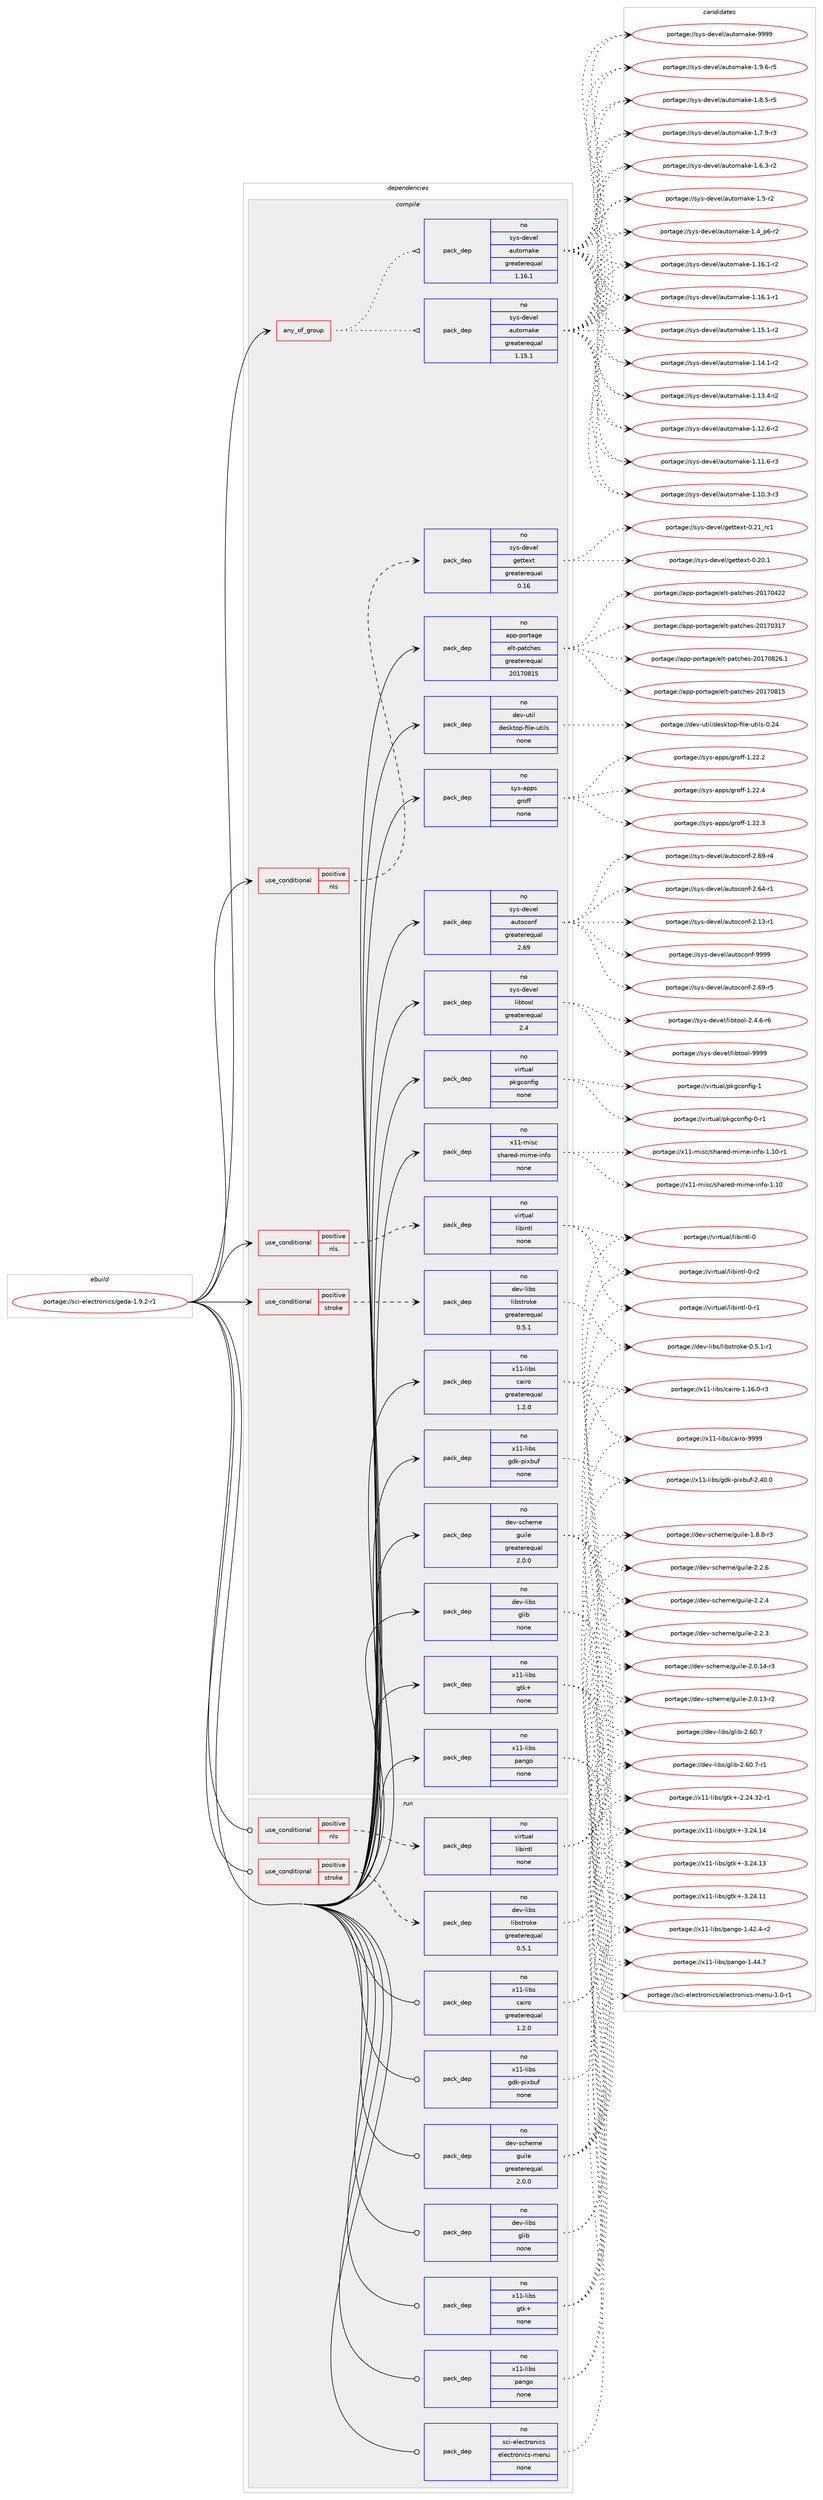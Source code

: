 digraph prolog {

# *************
# Graph options
# *************

newrank=true;
concentrate=true;
compound=true;
graph [rankdir=LR,fontname=Helvetica,fontsize=10,ranksep=1.5];#, ranksep=2.5, nodesep=0.2];
edge  [arrowhead=vee];
node  [fontname=Helvetica,fontsize=10];

# **********
# The ebuild
# **********

subgraph cluster_leftcol {
color=gray;
rank=same;
label=<<i>ebuild</i>>;
id [label="portage://sci-electronics/geda-1.9.2-r1", color=red, width=4, href="../sci-electronics/geda-1.9.2-r1.svg"];
}

# ****************
# The dependencies
# ****************

subgraph cluster_midcol {
color=gray;
label=<<i>dependencies</i>>;
subgraph cluster_compile {
fillcolor="#eeeeee";
style=filled;
label=<<i>compile</i>>;
subgraph any1527 {
dependency94971 [label=<<TABLE BORDER="0" CELLBORDER="1" CELLSPACING="0" CELLPADDING="4"><TR><TD CELLPADDING="10">any_of_group</TD></TR></TABLE>>, shape=none, color=red];subgraph pack74067 {
dependency94972 [label=<<TABLE BORDER="0" CELLBORDER="1" CELLSPACING="0" CELLPADDING="4" WIDTH="220"><TR><TD ROWSPAN="6" CELLPADDING="30">pack_dep</TD></TR><TR><TD WIDTH="110">no</TD></TR><TR><TD>sys-devel</TD></TR><TR><TD>automake</TD></TR><TR><TD>greaterequal</TD></TR><TR><TD>1.16.1</TD></TR></TABLE>>, shape=none, color=blue];
}
dependency94971:e -> dependency94972:w [weight=20,style="dotted",arrowhead="oinv"];
subgraph pack74068 {
dependency94973 [label=<<TABLE BORDER="0" CELLBORDER="1" CELLSPACING="0" CELLPADDING="4" WIDTH="220"><TR><TD ROWSPAN="6" CELLPADDING="30">pack_dep</TD></TR><TR><TD WIDTH="110">no</TD></TR><TR><TD>sys-devel</TD></TR><TR><TD>automake</TD></TR><TR><TD>greaterequal</TD></TR><TR><TD>1.15.1</TD></TR></TABLE>>, shape=none, color=blue];
}
dependency94971:e -> dependency94973:w [weight=20,style="dotted",arrowhead="oinv"];
}
id:e -> dependency94971:w [weight=20,style="solid",arrowhead="vee"];
subgraph cond19293 {
dependency94974 [label=<<TABLE BORDER="0" CELLBORDER="1" CELLSPACING="0" CELLPADDING="4"><TR><TD ROWSPAN="3" CELLPADDING="10">use_conditional</TD></TR><TR><TD>positive</TD></TR><TR><TD>nls</TD></TR></TABLE>>, shape=none, color=red];
subgraph pack74069 {
dependency94975 [label=<<TABLE BORDER="0" CELLBORDER="1" CELLSPACING="0" CELLPADDING="4" WIDTH="220"><TR><TD ROWSPAN="6" CELLPADDING="30">pack_dep</TD></TR><TR><TD WIDTH="110">no</TD></TR><TR><TD>sys-devel</TD></TR><TR><TD>gettext</TD></TR><TR><TD>greaterequal</TD></TR><TR><TD>0.16</TD></TR></TABLE>>, shape=none, color=blue];
}
dependency94974:e -> dependency94975:w [weight=20,style="dashed",arrowhead="vee"];
}
id:e -> dependency94974:w [weight=20,style="solid",arrowhead="vee"];
subgraph cond19294 {
dependency94976 [label=<<TABLE BORDER="0" CELLBORDER="1" CELLSPACING="0" CELLPADDING="4"><TR><TD ROWSPAN="3" CELLPADDING="10">use_conditional</TD></TR><TR><TD>positive</TD></TR><TR><TD>nls</TD></TR></TABLE>>, shape=none, color=red];
subgraph pack74070 {
dependency94977 [label=<<TABLE BORDER="0" CELLBORDER="1" CELLSPACING="0" CELLPADDING="4" WIDTH="220"><TR><TD ROWSPAN="6" CELLPADDING="30">pack_dep</TD></TR><TR><TD WIDTH="110">no</TD></TR><TR><TD>virtual</TD></TR><TR><TD>libintl</TD></TR><TR><TD>none</TD></TR><TR><TD></TD></TR></TABLE>>, shape=none, color=blue];
}
dependency94976:e -> dependency94977:w [weight=20,style="dashed",arrowhead="vee"];
}
id:e -> dependency94976:w [weight=20,style="solid",arrowhead="vee"];
subgraph cond19295 {
dependency94978 [label=<<TABLE BORDER="0" CELLBORDER="1" CELLSPACING="0" CELLPADDING="4"><TR><TD ROWSPAN="3" CELLPADDING="10">use_conditional</TD></TR><TR><TD>positive</TD></TR><TR><TD>stroke</TD></TR></TABLE>>, shape=none, color=red];
subgraph pack74071 {
dependency94979 [label=<<TABLE BORDER="0" CELLBORDER="1" CELLSPACING="0" CELLPADDING="4" WIDTH="220"><TR><TD ROWSPAN="6" CELLPADDING="30">pack_dep</TD></TR><TR><TD WIDTH="110">no</TD></TR><TR><TD>dev-libs</TD></TR><TR><TD>libstroke</TD></TR><TR><TD>greaterequal</TD></TR><TR><TD>0.5.1</TD></TR></TABLE>>, shape=none, color=blue];
}
dependency94978:e -> dependency94979:w [weight=20,style="dashed",arrowhead="vee"];
}
id:e -> dependency94978:w [weight=20,style="solid",arrowhead="vee"];
subgraph pack74072 {
dependency94980 [label=<<TABLE BORDER="0" CELLBORDER="1" CELLSPACING="0" CELLPADDING="4" WIDTH="220"><TR><TD ROWSPAN="6" CELLPADDING="30">pack_dep</TD></TR><TR><TD WIDTH="110">no</TD></TR><TR><TD>app-portage</TD></TR><TR><TD>elt-patches</TD></TR><TR><TD>greaterequal</TD></TR><TR><TD>20170815</TD></TR></TABLE>>, shape=none, color=blue];
}
id:e -> dependency94980:w [weight=20,style="solid",arrowhead="vee"];
subgraph pack74073 {
dependency94981 [label=<<TABLE BORDER="0" CELLBORDER="1" CELLSPACING="0" CELLPADDING="4" WIDTH="220"><TR><TD ROWSPAN="6" CELLPADDING="30">pack_dep</TD></TR><TR><TD WIDTH="110">no</TD></TR><TR><TD>dev-libs</TD></TR><TR><TD>glib</TD></TR><TR><TD>none</TD></TR><TR><TD></TD></TR></TABLE>>, shape=none, color=blue];
}
id:e -> dependency94981:w [weight=20,style="solid",arrowhead="vee"];
subgraph pack74074 {
dependency94982 [label=<<TABLE BORDER="0" CELLBORDER="1" CELLSPACING="0" CELLPADDING="4" WIDTH="220"><TR><TD ROWSPAN="6" CELLPADDING="30">pack_dep</TD></TR><TR><TD WIDTH="110">no</TD></TR><TR><TD>dev-scheme</TD></TR><TR><TD>guile</TD></TR><TR><TD>greaterequal</TD></TR><TR><TD>2.0.0</TD></TR></TABLE>>, shape=none, color=blue];
}
id:e -> dependency94982:w [weight=20,style="solid",arrowhead="vee"];
subgraph pack74075 {
dependency94983 [label=<<TABLE BORDER="0" CELLBORDER="1" CELLSPACING="0" CELLPADDING="4" WIDTH="220"><TR><TD ROWSPAN="6" CELLPADDING="30">pack_dep</TD></TR><TR><TD WIDTH="110">no</TD></TR><TR><TD>dev-util</TD></TR><TR><TD>desktop-file-utils</TD></TR><TR><TD>none</TD></TR><TR><TD></TD></TR></TABLE>>, shape=none, color=blue];
}
id:e -> dependency94983:w [weight=20,style="solid",arrowhead="vee"];
subgraph pack74076 {
dependency94984 [label=<<TABLE BORDER="0" CELLBORDER="1" CELLSPACING="0" CELLPADDING="4" WIDTH="220"><TR><TD ROWSPAN="6" CELLPADDING="30">pack_dep</TD></TR><TR><TD WIDTH="110">no</TD></TR><TR><TD>sys-apps</TD></TR><TR><TD>groff</TD></TR><TR><TD>none</TD></TR><TR><TD></TD></TR></TABLE>>, shape=none, color=blue];
}
id:e -> dependency94984:w [weight=20,style="solid",arrowhead="vee"];
subgraph pack74077 {
dependency94985 [label=<<TABLE BORDER="0" CELLBORDER="1" CELLSPACING="0" CELLPADDING="4" WIDTH="220"><TR><TD ROWSPAN="6" CELLPADDING="30">pack_dep</TD></TR><TR><TD WIDTH="110">no</TD></TR><TR><TD>sys-devel</TD></TR><TR><TD>autoconf</TD></TR><TR><TD>greaterequal</TD></TR><TR><TD>2.69</TD></TR></TABLE>>, shape=none, color=blue];
}
id:e -> dependency94985:w [weight=20,style="solid",arrowhead="vee"];
subgraph pack74078 {
dependency94986 [label=<<TABLE BORDER="0" CELLBORDER="1" CELLSPACING="0" CELLPADDING="4" WIDTH="220"><TR><TD ROWSPAN="6" CELLPADDING="30">pack_dep</TD></TR><TR><TD WIDTH="110">no</TD></TR><TR><TD>sys-devel</TD></TR><TR><TD>libtool</TD></TR><TR><TD>greaterequal</TD></TR><TR><TD>2.4</TD></TR></TABLE>>, shape=none, color=blue];
}
id:e -> dependency94986:w [weight=20,style="solid",arrowhead="vee"];
subgraph pack74079 {
dependency94987 [label=<<TABLE BORDER="0" CELLBORDER="1" CELLSPACING="0" CELLPADDING="4" WIDTH="220"><TR><TD ROWSPAN="6" CELLPADDING="30">pack_dep</TD></TR><TR><TD WIDTH="110">no</TD></TR><TR><TD>virtual</TD></TR><TR><TD>pkgconfig</TD></TR><TR><TD>none</TD></TR><TR><TD></TD></TR></TABLE>>, shape=none, color=blue];
}
id:e -> dependency94987:w [weight=20,style="solid",arrowhead="vee"];
subgraph pack74080 {
dependency94988 [label=<<TABLE BORDER="0" CELLBORDER="1" CELLSPACING="0" CELLPADDING="4" WIDTH="220"><TR><TD ROWSPAN="6" CELLPADDING="30">pack_dep</TD></TR><TR><TD WIDTH="110">no</TD></TR><TR><TD>x11-libs</TD></TR><TR><TD>cairo</TD></TR><TR><TD>greaterequal</TD></TR><TR><TD>1.2.0</TD></TR></TABLE>>, shape=none, color=blue];
}
id:e -> dependency94988:w [weight=20,style="solid",arrowhead="vee"];
subgraph pack74081 {
dependency94989 [label=<<TABLE BORDER="0" CELLBORDER="1" CELLSPACING="0" CELLPADDING="4" WIDTH="220"><TR><TD ROWSPAN="6" CELLPADDING="30">pack_dep</TD></TR><TR><TD WIDTH="110">no</TD></TR><TR><TD>x11-libs</TD></TR><TR><TD>gdk-pixbuf</TD></TR><TR><TD>none</TD></TR><TR><TD></TD></TR></TABLE>>, shape=none, color=blue];
}
id:e -> dependency94989:w [weight=20,style="solid",arrowhead="vee"];
subgraph pack74082 {
dependency94990 [label=<<TABLE BORDER="0" CELLBORDER="1" CELLSPACING="0" CELLPADDING="4" WIDTH="220"><TR><TD ROWSPAN="6" CELLPADDING="30">pack_dep</TD></TR><TR><TD WIDTH="110">no</TD></TR><TR><TD>x11-libs</TD></TR><TR><TD>gtk+</TD></TR><TR><TD>none</TD></TR><TR><TD></TD></TR></TABLE>>, shape=none, color=blue];
}
id:e -> dependency94990:w [weight=20,style="solid",arrowhead="vee"];
subgraph pack74083 {
dependency94991 [label=<<TABLE BORDER="0" CELLBORDER="1" CELLSPACING="0" CELLPADDING="4" WIDTH="220"><TR><TD ROWSPAN="6" CELLPADDING="30">pack_dep</TD></TR><TR><TD WIDTH="110">no</TD></TR><TR><TD>x11-libs</TD></TR><TR><TD>pango</TD></TR><TR><TD>none</TD></TR><TR><TD></TD></TR></TABLE>>, shape=none, color=blue];
}
id:e -> dependency94991:w [weight=20,style="solid",arrowhead="vee"];
subgraph pack74084 {
dependency94992 [label=<<TABLE BORDER="0" CELLBORDER="1" CELLSPACING="0" CELLPADDING="4" WIDTH="220"><TR><TD ROWSPAN="6" CELLPADDING="30">pack_dep</TD></TR><TR><TD WIDTH="110">no</TD></TR><TR><TD>x11-misc</TD></TR><TR><TD>shared-mime-info</TD></TR><TR><TD>none</TD></TR><TR><TD></TD></TR></TABLE>>, shape=none, color=blue];
}
id:e -> dependency94992:w [weight=20,style="solid",arrowhead="vee"];
}
subgraph cluster_compileandrun {
fillcolor="#eeeeee";
style=filled;
label=<<i>compile and run</i>>;
}
subgraph cluster_run {
fillcolor="#eeeeee";
style=filled;
label=<<i>run</i>>;
subgraph cond19296 {
dependency94993 [label=<<TABLE BORDER="0" CELLBORDER="1" CELLSPACING="0" CELLPADDING="4"><TR><TD ROWSPAN="3" CELLPADDING="10">use_conditional</TD></TR><TR><TD>positive</TD></TR><TR><TD>nls</TD></TR></TABLE>>, shape=none, color=red];
subgraph pack74085 {
dependency94994 [label=<<TABLE BORDER="0" CELLBORDER="1" CELLSPACING="0" CELLPADDING="4" WIDTH="220"><TR><TD ROWSPAN="6" CELLPADDING="30">pack_dep</TD></TR><TR><TD WIDTH="110">no</TD></TR><TR><TD>virtual</TD></TR><TR><TD>libintl</TD></TR><TR><TD>none</TD></TR><TR><TD></TD></TR></TABLE>>, shape=none, color=blue];
}
dependency94993:e -> dependency94994:w [weight=20,style="dashed",arrowhead="vee"];
}
id:e -> dependency94993:w [weight=20,style="solid",arrowhead="odot"];
subgraph cond19297 {
dependency94995 [label=<<TABLE BORDER="0" CELLBORDER="1" CELLSPACING="0" CELLPADDING="4"><TR><TD ROWSPAN="3" CELLPADDING="10">use_conditional</TD></TR><TR><TD>positive</TD></TR><TR><TD>stroke</TD></TR></TABLE>>, shape=none, color=red];
subgraph pack74086 {
dependency94996 [label=<<TABLE BORDER="0" CELLBORDER="1" CELLSPACING="0" CELLPADDING="4" WIDTH="220"><TR><TD ROWSPAN="6" CELLPADDING="30">pack_dep</TD></TR><TR><TD WIDTH="110">no</TD></TR><TR><TD>dev-libs</TD></TR><TR><TD>libstroke</TD></TR><TR><TD>greaterequal</TD></TR><TR><TD>0.5.1</TD></TR></TABLE>>, shape=none, color=blue];
}
dependency94995:e -> dependency94996:w [weight=20,style="dashed",arrowhead="vee"];
}
id:e -> dependency94995:w [weight=20,style="solid",arrowhead="odot"];
subgraph pack74087 {
dependency94997 [label=<<TABLE BORDER="0" CELLBORDER="1" CELLSPACING="0" CELLPADDING="4" WIDTH="220"><TR><TD ROWSPAN="6" CELLPADDING="30">pack_dep</TD></TR><TR><TD WIDTH="110">no</TD></TR><TR><TD>dev-libs</TD></TR><TR><TD>glib</TD></TR><TR><TD>none</TD></TR><TR><TD></TD></TR></TABLE>>, shape=none, color=blue];
}
id:e -> dependency94997:w [weight=20,style="solid",arrowhead="odot"];
subgraph pack74088 {
dependency94998 [label=<<TABLE BORDER="0" CELLBORDER="1" CELLSPACING="0" CELLPADDING="4" WIDTH="220"><TR><TD ROWSPAN="6" CELLPADDING="30">pack_dep</TD></TR><TR><TD WIDTH="110">no</TD></TR><TR><TD>dev-scheme</TD></TR><TR><TD>guile</TD></TR><TR><TD>greaterequal</TD></TR><TR><TD>2.0.0</TD></TR></TABLE>>, shape=none, color=blue];
}
id:e -> dependency94998:w [weight=20,style="solid",arrowhead="odot"];
subgraph pack74089 {
dependency94999 [label=<<TABLE BORDER="0" CELLBORDER="1" CELLSPACING="0" CELLPADDING="4" WIDTH="220"><TR><TD ROWSPAN="6" CELLPADDING="30">pack_dep</TD></TR><TR><TD WIDTH="110">no</TD></TR><TR><TD>sci-electronics</TD></TR><TR><TD>electronics-menu</TD></TR><TR><TD>none</TD></TR><TR><TD></TD></TR></TABLE>>, shape=none, color=blue];
}
id:e -> dependency94999:w [weight=20,style="solid",arrowhead="odot"];
subgraph pack74090 {
dependency95000 [label=<<TABLE BORDER="0" CELLBORDER="1" CELLSPACING="0" CELLPADDING="4" WIDTH="220"><TR><TD ROWSPAN="6" CELLPADDING="30">pack_dep</TD></TR><TR><TD WIDTH="110">no</TD></TR><TR><TD>x11-libs</TD></TR><TR><TD>cairo</TD></TR><TR><TD>greaterequal</TD></TR><TR><TD>1.2.0</TD></TR></TABLE>>, shape=none, color=blue];
}
id:e -> dependency95000:w [weight=20,style="solid",arrowhead="odot"];
subgraph pack74091 {
dependency95001 [label=<<TABLE BORDER="0" CELLBORDER="1" CELLSPACING="0" CELLPADDING="4" WIDTH="220"><TR><TD ROWSPAN="6" CELLPADDING="30">pack_dep</TD></TR><TR><TD WIDTH="110">no</TD></TR><TR><TD>x11-libs</TD></TR><TR><TD>gdk-pixbuf</TD></TR><TR><TD>none</TD></TR><TR><TD></TD></TR></TABLE>>, shape=none, color=blue];
}
id:e -> dependency95001:w [weight=20,style="solid",arrowhead="odot"];
subgraph pack74092 {
dependency95002 [label=<<TABLE BORDER="0" CELLBORDER="1" CELLSPACING="0" CELLPADDING="4" WIDTH="220"><TR><TD ROWSPAN="6" CELLPADDING="30">pack_dep</TD></TR><TR><TD WIDTH="110">no</TD></TR><TR><TD>x11-libs</TD></TR><TR><TD>gtk+</TD></TR><TR><TD>none</TD></TR><TR><TD></TD></TR></TABLE>>, shape=none, color=blue];
}
id:e -> dependency95002:w [weight=20,style="solid",arrowhead="odot"];
subgraph pack74093 {
dependency95003 [label=<<TABLE BORDER="0" CELLBORDER="1" CELLSPACING="0" CELLPADDING="4" WIDTH="220"><TR><TD ROWSPAN="6" CELLPADDING="30">pack_dep</TD></TR><TR><TD WIDTH="110">no</TD></TR><TR><TD>x11-libs</TD></TR><TR><TD>pango</TD></TR><TR><TD>none</TD></TR><TR><TD></TD></TR></TABLE>>, shape=none, color=blue];
}
id:e -> dependency95003:w [weight=20,style="solid",arrowhead="odot"];
}
}

# **************
# The candidates
# **************

subgraph cluster_choices {
rank=same;
color=gray;
label=<<i>candidates</i>>;

subgraph choice74067 {
color=black;
nodesep=1;
choice115121115451001011181011084797117116111109971071014557575757 [label="portage://sys-devel/automake-9999", color=red, width=4,href="../sys-devel/automake-9999.svg"];
choice115121115451001011181011084797117116111109971071014549465746544511453 [label="portage://sys-devel/automake-1.9.6-r5", color=red, width=4,href="../sys-devel/automake-1.9.6-r5.svg"];
choice115121115451001011181011084797117116111109971071014549465646534511453 [label="portage://sys-devel/automake-1.8.5-r5", color=red, width=4,href="../sys-devel/automake-1.8.5-r5.svg"];
choice115121115451001011181011084797117116111109971071014549465546574511451 [label="portage://sys-devel/automake-1.7.9-r3", color=red, width=4,href="../sys-devel/automake-1.7.9-r3.svg"];
choice115121115451001011181011084797117116111109971071014549465446514511450 [label="portage://sys-devel/automake-1.6.3-r2", color=red, width=4,href="../sys-devel/automake-1.6.3-r2.svg"];
choice11512111545100101118101108479711711611110997107101454946534511450 [label="portage://sys-devel/automake-1.5-r2", color=red, width=4,href="../sys-devel/automake-1.5-r2.svg"];
choice115121115451001011181011084797117116111109971071014549465295112544511450 [label="portage://sys-devel/automake-1.4_p6-r2", color=red, width=4,href="../sys-devel/automake-1.4_p6-r2.svg"];
choice11512111545100101118101108479711711611110997107101454946495446494511450 [label="portage://sys-devel/automake-1.16.1-r2", color=red, width=4,href="../sys-devel/automake-1.16.1-r2.svg"];
choice11512111545100101118101108479711711611110997107101454946495446494511449 [label="portage://sys-devel/automake-1.16.1-r1", color=red, width=4,href="../sys-devel/automake-1.16.1-r1.svg"];
choice11512111545100101118101108479711711611110997107101454946495346494511450 [label="portage://sys-devel/automake-1.15.1-r2", color=red, width=4,href="../sys-devel/automake-1.15.1-r2.svg"];
choice11512111545100101118101108479711711611110997107101454946495246494511450 [label="portage://sys-devel/automake-1.14.1-r2", color=red, width=4,href="../sys-devel/automake-1.14.1-r2.svg"];
choice11512111545100101118101108479711711611110997107101454946495146524511450 [label="portage://sys-devel/automake-1.13.4-r2", color=red, width=4,href="../sys-devel/automake-1.13.4-r2.svg"];
choice11512111545100101118101108479711711611110997107101454946495046544511450 [label="portage://sys-devel/automake-1.12.6-r2", color=red, width=4,href="../sys-devel/automake-1.12.6-r2.svg"];
choice11512111545100101118101108479711711611110997107101454946494946544511451 [label="portage://sys-devel/automake-1.11.6-r3", color=red, width=4,href="../sys-devel/automake-1.11.6-r3.svg"];
choice11512111545100101118101108479711711611110997107101454946494846514511451 [label="portage://sys-devel/automake-1.10.3-r3", color=red, width=4,href="../sys-devel/automake-1.10.3-r3.svg"];
dependency94972:e -> choice115121115451001011181011084797117116111109971071014557575757:w [style=dotted,weight="100"];
dependency94972:e -> choice115121115451001011181011084797117116111109971071014549465746544511453:w [style=dotted,weight="100"];
dependency94972:e -> choice115121115451001011181011084797117116111109971071014549465646534511453:w [style=dotted,weight="100"];
dependency94972:e -> choice115121115451001011181011084797117116111109971071014549465546574511451:w [style=dotted,weight="100"];
dependency94972:e -> choice115121115451001011181011084797117116111109971071014549465446514511450:w [style=dotted,weight="100"];
dependency94972:e -> choice11512111545100101118101108479711711611110997107101454946534511450:w [style=dotted,weight="100"];
dependency94972:e -> choice115121115451001011181011084797117116111109971071014549465295112544511450:w [style=dotted,weight="100"];
dependency94972:e -> choice11512111545100101118101108479711711611110997107101454946495446494511450:w [style=dotted,weight="100"];
dependency94972:e -> choice11512111545100101118101108479711711611110997107101454946495446494511449:w [style=dotted,weight="100"];
dependency94972:e -> choice11512111545100101118101108479711711611110997107101454946495346494511450:w [style=dotted,weight="100"];
dependency94972:e -> choice11512111545100101118101108479711711611110997107101454946495246494511450:w [style=dotted,weight="100"];
dependency94972:e -> choice11512111545100101118101108479711711611110997107101454946495146524511450:w [style=dotted,weight="100"];
dependency94972:e -> choice11512111545100101118101108479711711611110997107101454946495046544511450:w [style=dotted,weight="100"];
dependency94972:e -> choice11512111545100101118101108479711711611110997107101454946494946544511451:w [style=dotted,weight="100"];
dependency94972:e -> choice11512111545100101118101108479711711611110997107101454946494846514511451:w [style=dotted,weight="100"];
}
subgraph choice74068 {
color=black;
nodesep=1;
choice115121115451001011181011084797117116111109971071014557575757 [label="portage://sys-devel/automake-9999", color=red, width=4,href="../sys-devel/automake-9999.svg"];
choice115121115451001011181011084797117116111109971071014549465746544511453 [label="portage://sys-devel/automake-1.9.6-r5", color=red, width=4,href="../sys-devel/automake-1.9.6-r5.svg"];
choice115121115451001011181011084797117116111109971071014549465646534511453 [label="portage://sys-devel/automake-1.8.5-r5", color=red, width=4,href="../sys-devel/automake-1.8.5-r5.svg"];
choice115121115451001011181011084797117116111109971071014549465546574511451 [label="portage://sys-devel/automake-1.7.9-r3", color=red, width=4,href="../sys-devel/automake-1.7.9-r3.svg"];
choice115121115451001011181011084797117116111109971071014549465446514511450 [label="portage://sys-devel/automake-1.6.3-r2", color=red, width=4,href="../sys-devel/automake-1.6.3-r2.svg"];
choice11512111545100101118101108479711711611110997107101454946534511450 [label="portage://sys-devel/automake-1.5-r2", color=red, width=4,href="../sys-devel/automake-1.5-r2.svg"];
choice115121115451001011181011084797117116111109971071014549465295112544511450 [label="portage://sys-devel/automake-1.4_p6-r2", color=red, width=4,href="../sys-devel/automake-1.4_p6-r2.svg"];
choice11512111545100101118101108479711711611110997107101454946495446494511450 [label="portage://sys-devel/automake-1.16.1-r2", color=red, width=4,href="../sys-devel/automake-1.16.1-r2.svg"];
choice11512111545100101118101108479711711611110997107101454946495446494511449 [label="portage://sys-devel/automake-1.16.1-r1", color=red, width=4,href="../sys-devel/automake-1.16.1-r1.svg"];
choice11512111545100101118101108479711711611110997107101454946495346494511450 [label="portage://sys-devel/automake-1.15.1-r2", color=red, width=4,href="../sys-devel/automake-1.15.1-r2.svg"];
choice11512111545100101118101108479711711611110997107101454946495246494511450 [label="portage://sys-devel/automake-1.14.1-r2", color=red, width=4,href="../sys-devel/automake-1.14.1-r2.svg"];
choice11512111545100101118101108479711711611110997107101454946495146524511450 [label="portage://sys-devel/automake-1.13.4-r2", color=red, width=4,href="../sys-devel/automake-1.13.4-r2.svg"];
choice11512111545100101118101108479711711611110997107101454946495046544511450 [label="portage://sys-devel/automake-1.12.6-r2", color=red, width=4,href="../sys-devel/automake-1.12.6-r2.svg"];
choice11512111545100101118101108479711711611110997107101454946494946544511451 [label="portage://sys-devel/automake-1.11.6-r3", color=red, width=4,href="../sys-devel/automake-1.11.6-r3.svg"];
choice11512111545100101118101108479711711611110997107101454946494846514511451 [label="portage://sys-devel/automake-1.10.3-r3", color=red, width=4,href="../sys-devel/automake-1.10.3-r3.svg"];
dependency94973:e -> choice115121115451001011181011084797117116111109971071014557575757:w [style=dotted,weight="100"];
dependency94973:e -> choice115121115451001011181011084797117116111109971071014549465746544511453:w [style=dotted,weight="100"];
dependency94973:e -> choice115121115451001011181011084797117116111109971071014549465646534511453:w [style=dotted,weight="100"];
dependency94973:e -> choice115121115451001011181011084797117116111109971071014549465546574511451:w [style=dotted,weight="100"];
dependency94973:e -> choice115121115451001011181011084797117116111109971071014549465446514511450:w [style=dotted,weight="100"];
dependency94973:e -> choice11512111545100101118101108479711711611110997107101454946534511450:w [style=dotted,weight="100"];
dependency94973:e -> choice115121115451001011181011084797117116111109971071014549465295112544511450:w [style=dotted,weight="100"];
dependency94973:e -> choice11512111545100101118101108479711711611110997107101454946495446494511450:w [style=dotted,weight="100"];
dependency94973:e -> choice11512111545100101118101108479711711611110997107101454946495446494511449:w [style=dotted,weight="100"];
dependency94973:e -> choice11512111545100101118101108479711711611110997107101454946495346494511450:w [style=dotted,weight="100"];
dependency94973:e -> choice11512111545100101118101108479711711611110997107101454946495246494511450:w [style=dotted,weight="100"];
dependency94973:e -> choice11512111545100101118101108479711711611110997107101454946495146524511450:w [style=dotted,weight="100"];
dependency94973:e -> choice11512111545100101118101108479711711611110997107101454946495046544511450:w [style=dotted,weight="100"];
dependency94973:e -> choice11512111545100101118101108479711711611110997107101454946494946544511451:w [style=dotted,weight="100"];
dependency94973:e -> choice11512111545100101118101108479711711611110997107101454946494846514511451:w [style=dotted,weight="100"];
}
subgraph choice74069 {
color=black;
nodesep=1;
choice11512111545100101118101108471031011161161011201164548465049951149949 [label="portage://sys-devel/gettext-0.21_rc1", color=red, width=4,href="../sys-devel/gettext-0.21_rc1.svg"];
choice115121115451001011181011084710310111611610112011645484650484649 [label="portage://sys-devel/gettext-0.20.1", color=red, width=4,href="../sys-devel/gettext-0.20.1.svg"];
dependency94975:e -> choice11512111545100101118101108471031011161161011201164548465049951149949:w [style=dotted,weight="100"];
dependency94975:e -> choice115121115451001011181011084710310111611610112011645484650484649:w [style=dotted,weight="100"];
}
subgraph choice74070 {
color=black;
nodesep=1;
choice11810511411611797108471081059810511011610845484511450 [label="portage://virtual/libintl-0-r2", color=red, width=4,href="../virtual/libintl-0-r2.svg"];
choice11810511411611797108471081059810511011610845484511449 [label="portage://virtual/libintl-0-r1", color=red, width=4,href="../virtual/libintl-0-r1.svg"];
choice1181051141161179710847108105981051101161084548 [label="portage://virtual/libintl-0", color=red, width=4,href="../virtual/libintl-0.svg"];
dependency94977:e -> choice11810511411611797108471081059810511011610845484511450:w [style=dotted,weight="100"];
dependency94977:e -> choice11810511411611797108471081059810511011610845484511449:w [style=dotted,weight="100"];
dependency94977:e -> choice1181051141161179710847108105981051101161084548:w [style=dotted,weight="100"];
}
subgraph choice74071 {
color=black;
nodesep=1;
choice100101118451081059811547108105981151161141111071014548465346494511449 [label="portage://dev-libs/libstroke-0.5.1-r1", color=red, width=4,href="../dev-libs/libstroke-0.5.1-r1.svg"];
dependency94979:e -> choice100101118451081059811547108105981151161141111071014548465346494511449:w [style=dotted,weight="100"];
}
subgraph choice74072 {
color=black;
nodesep=1;
choice971121124511211111411697103101471011081164511297116991041011154550484955485650544649 [label="portage://app-portage/elt-patches-20170826.1", color=red, width=4,href="../app-portage/elt-patches-20170826.1.svg"];
choice97112112451121111141169710310147101108116451129711699104101115455048495548564953 [label="portage://app-portage/elt-patches-20170815", color=red, width=4,href="../app-portage/elt-patches-20170815.svg"];
choice97112112451121111141169710310147101108116451129711699104101115455048495548525050 [label="portage://app-portage/elt-patches-20170422", color=red, width=4,href="../app-portage/elt-patches-20170422.svg"];
choice97112112451121111141169710310147101108116451129711699104101115455048495548514955 [label="portage://app-portage/elt-patches-20170317", color=red, width=4,href="../app-portage/elt-patches-20170317.svg"];
dependency94980:e -> choice971121124511211111411697103101471011081164511297116991041011154550484955485650544649:w [style=dotted,weight="100"];
dependency94980:e -> choice97112112451121111141169710310147101108116451129711699104101115455048495548564953:w [style=dotted,weight="100"];
dependency94980:e -> choice97112112451121111141169710310147101108116451129711699104101115455048495548525050:w [style=dotted,weight="100"];
dependency94980:e -> choice97112112451121111141169710310147101108116451129711699104101115455048495548514955:w [style=dotted,weight="100"];
}
subgraph choice74073 {
color=black;
nodesep=1;
choice10010111845108105981154710310810598455046544846554511449 [label="portage://dev-libs/glib-2.60.7-r1", color=red, width=4,href="../dev-libs/glib-2.60.7-r1.svg"];
choice1001011184510810598115471031081059845504654484655 [label="portage://dev-libs/glib-2.60.7", color=red, width=4,href="../dev-libs/glib-2.60.7.svg"];
dependency94981:e -> choice10010111845108105981154710310810598455046544846554511449:w [style=dotted,weight="100"];
dependency94981:e -> choice1001011184510810598115471031081059845504654484655:w [style=dotted,weight="100"];
}
subgraph choice74074 {
color=black;
nodesep=1;
choice100101118451159910410110910147103117105108101455046504654 [label="portage://dev-scheme/guile-2.2.6", color=red, width=4,href="../dev-scheme/guile-2.2.6.svg"];
choice100101118451159910410110910147103117105108101455046504652 [label="portage://dev-scheme/guile-2.2.4", color=red, width=4,href="../dev-scheme/guile-2.2.4.svg"];
choice100101118451159910410110910147103117105108101455046504651 [label="portage://dev-scheme/guile-2.2.3", color=red, width=4,href="../dev-scheme/guile-2.2.3.svg"];
choice100101118451159910410110910147103117105108101455046484649524511451 [label="portage://dev-scheme/guile-2.0.14-r3", color=red, width=4,href="../dev-scheme/guile-2.0.14-r3.svg"];
choice100101118451159910410110910147103117105108101455046484649514511450 [label="portage://dev-scheme/guile-2.0.13-r2", color=red, width=4,href="../dev-scheme/guile-2.0.13-r2.svg"];
choice1001011184511599104101109101471031171051081014549465646564511451 [label="portage://dev-scheme/guile-1.8.8-r3", color=red, width=4,href="../dev-scheme/guile-1.8.8-r3.svg"];
dependency94982:e -> choice100101118451159910410110910147103117105108101455046504654:w [style=dotted,weight="100"];
dependency94982:e -> choice100101118451159910410110910147103117105108101455046504652:w [style=dotted,weight="100"];
dependency94982:e -> choice100101118451159910410110910147103117105108101455046504651:w [style=dotted,weight="100"];
dependency94982:e -> choice100101118451159910410110910147103117105108101455046484649524511451:w [style=dotted,weight="100"];
dependency94982:e -> choice100101118451159910410110910147103117105108101455046484649514511450:w [style=dotted,weight="100"];
dependency94982:e -> choice1001011184511599104101109101471031171051081014549465646564511451:w [style=dotted,weight="100"];
}
subgraph choice74075 {
color=black;
nodesep=1;
choice100101118451171161051084710010111510711611111245102105108101451171161051081154548465052 [label="portage://dev-util/desktop-file-utils-0.24", color=red, width=4,href="../dev-util/desktop-file-utils-0.24.svg"];
dependency94983:e -> choice100101118451171161051084710010111510711611111245102105108101451171161051081154548465052:w [style=dotted,weight="100"];
}
subgraph choice74076 {
color=black;
nodesep=1;
choice11512111545971121121154710311411110210245494650504652 [label="portage://sys-apps/groff-1.22.4", color=red, width=4,href="../sys-apps/groff-1.22.4.svg"];
choice11512111545971121121154710311411110210245494650504651 [label="portage://sys-apps/groff-1.22.3", color=red, width=4,href="../sys-apps/groff-1.22.3.svg"];
choice11512111545971121121154710311411110210245494650504650 [label="portage://sys-apps/groff-1.22.2", color=red, width=4,href="../sys-apps/groff-1.22.2.svg"];
dependency94984:e -> choice11512111545971121121154710311411110210245494650504652:w [style=dotted,weight="100"];
dependency94984:e -> choice11512111545971121121154710311411110210245494650504651:w [style=dotted,weight="100"];
dependency94984:e -> choice11512111545971121121154710311411110210245494650504650:w [style=dotted,weight="100"];
}
subgraph choice74077 {
color=black;
nodesep=1;
choice115121115451001011181011084797117116111991111101024557575757 [label="portage://sys-devel/autoconf-9999", color=red, width=4,href="../sys-devel/autoconf-9999.svg"];
choice1151211154510010111810110847971171161119911111010245504654574511453 [label="portage://sys-devel/autoconf-2.69-r5", color=red, width=4,href="../sys-devel/autoconf-2.69-r5.svg"];
choice1151211154510010111810110847971171161119911111010245504654574511452 [label="portage://sys-devel/autoconf-2.69-r4", color=red, width=4,href="../sys-devel/autoconf-2.69-r4.svg"];
choice1151211154510010111810110847971171161119911111010245504654524511449 [label="portage://sys-devel/autoconf-2.64-r1", color=red, width=4,href="../sys-devel/autoconf-2.64-r1.svg"];
choice1151211154510010111810110847971171161119911111010245504649514511449 [label="portage://sys-devel/autoconf-2.13-r1", color=red, width=4,href="../sys-devel/autoconf-2.13-r1.svg"];
dependency94985:e -> choice115121115451001011181011084797117116111991111101024557575757:w [style=dotted,weight="100"];
dependency94985:e -> choice1151211154510010111810110847971171161119911111010245504654574511453:w [style=dotted,weight="100"];
dependency94985:e -> choice1151211154510010111810110847971171161119911111010245504654574511452:w [style=dotted,weight="100"];
dependency94985:e -> choice1151211154510010111810110847971171161119911111010245504654524511449:w [style=dotted,weight="100"];
dependency94985:e -> choice1151211154510010111810110847971171161119911111010245504649514511449:w [style=dotted,weight="100"];
}
subgraph choice74078 {
color=black;
nodesep=1;
choice1151211154510010111810110847108105981161111111084557575757 [label="portage://sys-devel/libtool-9999", color=red, width=4,href="../sys-devel/libtool-9999.svg"];
choice1151211154510010111810110847108105981161111111084550465246544511454 [label="portage://sys-devel/libtool-2.4.6-r6", color=red, width=4,href="../sys-devel/libtool-2.4.6-r6.svg"];
dependency94986:e -> choice1151211154510010111810110847108105981161111111084557575757:w [style=dotted,weight="100"];
dependency94986:e -> choice1151211154510010111810110847108105981161111111084550465246544511454:w [style=dotted,weight="100"];
}
subgraph choice74079 {
color=black;
nodesep=1;
choice1181051141161179710847112107103991111101021051034549 [label="portage://virtual/pkgconfig-1", color=red, width=4,href="../virtual/pkgconfig-1.svg"];
choice11810511411611797108471121071039911111010210510345484511449 [label="portage://virtual/pkgconfig-0-r1", color=red, width=4,href="../virtual/pkgconfig-0-r1.svg"];
dependency94987:e -> choice1181051141161179710847112107103991111101021051034549:w [style=dotted,weight="100"];
dependency94987:e -> choice11810511411611797108471121071039911111010210510345484511449:w [style=dotted,weight="100"];
}
subgraph choice74080 {
color=black;
nodesep=1;
choice120494945108105981154799971051141114557575757 [label="portage://x11-libs/cairo-9999", color=red, width=4,href="../x11-libs/cairo-9999.svg"];
choice12049494510810598115479997105114111454946495446484511451 [label="portage://x11-libs/cairo-1.16.0-r3", color=red, width=4,href="../x11-libs/cairo-1.16.0-r3.svg"];
dependency94988:e -> choice120494945108105981154799971051141114557575757:w [style=dotted,weight="100"];
dependency94988:e -> choice12049494510810598115479997105114111454946495446484511451:w [style=dotted,weight="100"];
}
subgraph choice74081 {
color=black;
nodesep=1;
choice1204949451081059811547103100107451121051209811710245504652484648 [label="portage://x11-libs/gdk-pixbuf-2.40.0", color=red, width=4,href="../x11-libs/gdk-pixbuf-2.40.0.svg"];
dependency94989:e -> choice1204949451081059811547103100107451121051209811710245504652484648:w [style=dotted,weight="100"];
}
subgraph choice74082 {
color=black;
nodesep=1;
choice1204949451081059811547103116107434551465052464952 [label="portage://x11-libs/gtk+-3.24.14", color=red, width=4,href="../x11-libs/gtk+-3.24.14.svg"];
choice1204949451081059811547103116107434551465052464951 [label="portage://x11-libs/gtk+-3.24.13", color=red, width=4,href="../x11-libs/gtk+-3.24.13.svg"];
choice1204949451081059811547103116107434551465052464949 [label="portage://x11-libs/gtk+-3.24.11", color=red, width=4,href="../x11-libs/gtk+-3.24.11.svg"];
choice12049494510810598115471031161074345504650524651504511449 [label="portage://x11-libs/gtk+-2.24.32-r1", color=red, width=4,href="../x11-libs/gtk+-2.24.32-r1.svg"];
dependency94990:e -> choice1204949451081059811547103116107434551465052464952:w [style=dotted,weight="100"];
dependency94990:e -> choice1204949451081059811547103116107434551465052464951:w [style=dotted,weight="100"];
dependency94990:e -> choice1204949451081059811547103116107434551465052464949:w [style=dotted,weight="100"];
dependency94990:e -> choice12049494510810598115471031161074345504650524651504511449:w [style=dotted,weight="100"];
}
subgraph choice74083 {
color=black;
nodesep=1;
choice12049494510810598115471129711010311145494652524655 [label="portage://x11-libs/pango-1.44.7", color=red, width=4,href="../x11-libs/pango-1.44.7.svg"];
choice120494945108105981154711297110103111454946525046524511450 [label="portage://x11-libs/pango-1.42.4-r2", color=red, width=4,href="../x11-libs/pango-1.42.4-r2.svg"];
dependency94991:e -> choice12049494510810598115471129711010311145494652524655:w [style=dotted,weight="100"];
dependency94991:e -> choice120494945108105981154711297110103111454946525046524511450:w [style=dotted,weight="100"];
}
subgraph choice74084 {
color=black;
nodesep=1;
choice120494945109105115994711510497114101100451091051091014510511010211145494649484511449 [label="portage://x11-misc/shared-mime-info-1.10-r1", color=red, width=4,href="../x11-misc/shared-mime-info-1.10-r1.svg"];
choice12049494510910511599471151049711410110045109105109101451051101021114549464948 [label="portage://x11-misc/shared-mime-info-1.10", color=red, width=4,href="../x11-misc/shared-mime-info-1.10.svg"];
dependency94992:e -> choice120494945109105115994711510497114101100451091051091014510511010211145494649484511449:w [style=dotted,weight="100"];
dependency94992:e -> choice12049494510910511599471151049711410110045109105109101451051101021114549464948:w [style=dotted,weight="100"];
}
subgraph choice74085 {
color=black;
nodesep=1;
choice11810511411611797108471081059810511011610845484511450 [label="portage://virtual/libintl-0-r2", color=red, width=4,href="../virtual/libintl-0-r2.svg"];
choice11810511411611797108471081059810511011610845484511449 [label="portage://virtual/libintl-0-r1", color=red, width=4,href="../virtual/libintl-0-r1.svg"];
choice1181051141161179710847108105981051101161084548 [label="portage://virtual/libintl-0", color=red, width=4,href="../virtual/libintl-0.svg"];
dependency94994:e -> choice11810511411611797108471081059810511011610845484511450:w [style=dotted,weight="100"];
dependency94994:e -> choice11810511411611797108471081059810511011610845484511449:w [style=dotted,weight="100"];
dependency94994:e -> choice1181051141161179710847108105981051101161084548:w [style=dotted,weight="100"];
}
subgraph choice74086 {
color=black;
nodesep=1;
choice100101118451081059811547108105981151161141111071014548465346494511449 [label="portage://dev-libs/libstroke-0.5.1-r1", color=red, width=4,href="../dev-libs/libstroke-0.5.1-r1.svg"];
dependency94996:e -> choice100101118451081059811547108105981151161141111071014548465346494511449:w [style=dotted,weight="100"];
}
subgraph choice74087 {
color=black;
nodesep=1;
choice10010111845108105981154710310810598455046544846554511449 [label="portage://dev-libs/glib-2.60.7-r1", color=red, width=4,href="../dev-libs/glib-2.60.7-r1.svg"];
choice1001011184510810598115471031081059845504654484655 [label="portage://dev-libs/glib-2.60.7", color=red, width=4,href="../dev-libs/glib-2.60.7.svg"];
dependency94997:e -> choice10010111845108105981154710310810598455046544846554511449:w [style=dotted,weight="100"];
dependency94997:e -> choice1001011184510810598115471031081059845504654484655:w [style=dotted,weight="100"];
}
subgraph choice74088 {
color=black;
nodesep=1;
choice100101118451159910410110910147103117105108101455046504654 [label="portage://dev-scheme/guile-2.2.6", color=red, width=4,href="../dev-scheme/guile-2.2.6.svg"];
choice100101118451159910410110910147103117105108101455046504652 [label="portage://dev-scheme/guile-2.2.4", color=red, width=4,href="../dev-scheme/guile-2.2.4.svg"];
choice100101118451159910410110910147103117105108101455046504651 [label="portage://dev-scheme/guile-2.2.3", color=red, width=4,href="../dev-scheme/guile-2.2.3.svg"];
choice100101118451159910410110910147103117105108101455046484649524511451 [label="portage://dev-scheme/guile-2.0.14-r3", color=red, width=4,href="../dev-scheme/guile-2.0.14-r3.svg"];
choice100101118451159910410110910147103117105108101455046484649514511450 [label="portage://dev-scheme/guile-2.0.13-r2", color=red, width=4,href="../dev-scheme/guile-2.0.13-r2.svg"];
choice1001011184511599104101109101471031171051081014549465646564511451 [label="portage://dev-scheme/guile-1.8.8-r3", color=red, width=4,href="../dev-scheme/guile-1.8.8-r3.svg"];
dependency94998:e -> choice100101118451159910410110910147103117105108101455046504654:w [style=dotted,weight="100"];
dependency94998:e -> choice100101118451159910410110910147103117105108101455046504652:w [style=dotted,weight="100"];
dependency94998:e -> choice100101118451159910410110910147103117105108101455046504651:w [style=dotted,weight="100"];
dependency94998:e -> choice100101118451159910410110910147103117105108101455046484649524511451:w [style=dotted,weight="100"];
dependency94998:e -> choice100101118451159910410110910147103117105108101455046484649514511450:w [style=dotted,weight="100"];
dependency94998:e -> choice1001011184511599104101109101471031171051081014549465646564511451:w [style=dotted,weight="100"];
}
subgraph choice74089 {
color=black;
nodesep=1;
choice1159910545101108101991161141111101059911547101108101991161141111101059911545109101110117454946484511449 [label="portage://sci-electronics/electronics-menu-1.0-r1", color=red, width=4,href="../sci-electronics/electronics-menu-1.0-r1.svg"];
dependency94999:e -> choice1159910545101108101991161141111101059911547101108101991161141111101059911545109101110117454946484511449:w [style=dotted,weight="100"];
}
subgraph choice74090 {
color=black;
nodesep=1;
choice120494945108105981154799971051141114557575757 [label="portage://x11-libs/cairo-9999", color=red, width=4,href="../x11-libs/cairo-9999.svg"];
choice12049494510810598115479997105114111454946495446484511451 [label="portage://x11-libs/cairo-1.16.0-r3", color=red, width=4,href="../x11-libs/cairo-1.16.0-r3.svg"];
dependency95000:e -> choice120494945108105981154799971051141114557575757:w [style=dotted,weight="100"];
dependency95000:e -> choice12049494510810598115479997105114111454946495446484511451:w [style=dotted,weight="100"];
}
subgraph choice74091 {
color=black;
nodesep=1;
choice1204949451081059811547103100107451121051209811710245504652484648 [label="portage://x11-libs/gdk-pixbuf-2.40.0", color=red, width=4,href="../x11-libs/gdk-pixbuf-2.40.0.svg"];
dependency95001:e -> choice1204949451081059811547103100107451121051209811710245504652484648:w [style=dotted,weight="100"];
}
subgraph choice74092 {
color=black;
nodesep=1;
choice1204949451081059811547103116107434551465052464952 [label="portage://x11-libs/gtk+-3.24.14", color=red, width=4,href="../x11-libs/gtk+-3.24.14.svg"];
choice1204949451081059811547103116107434551465052464951 [label="portage://x11-libs/gtk+-3.24.13", color=red, width=4,href="../x11-libs/gtk+-3.24.13.svg"];
choice1204949451081059811547103116107434551465052464949 [label="portage://x11-libs/gtk+-3.24.11", color=red, width=4,href="../x11-libs/gtk+-3.24.11.svg"];
choice12049494510810598115471031161074345504650524651504511449 [label="portage://x11-libs/gtk+-2.24.32-r1", color=red, width=4,href="../x11-libs/gtk+-2.24.32-r1.svg"];
dependency95002:e -> choice1204949451081059811547103116107434551465052464952:w [style=dotted,weight="100"];
dependency95002:e -> choice1204949451081059811547103116107434551465052464951:w [style=dotted,weight="100"];
dependency95002:e -> choice1204949451081059811547103116107434551465052464949:w [style=dotted,weight="100"];
dependency95002:e -> choice12049494510810598115471031161074345504650524651504511449:w [style=dotted,weight="100"];
}
subgraph choice74093 {
color=black;
nodesep=1;
choice12049494510810598115471129711010311145494652524655 [label="portage://x11-libs/pango-1.44.7", color=red, width=4,href="../x11-libs/pango-1.44.7.svg"];
choice120494945108105981154711297110103111454946525046524511450 [label="portage://x11-libs/pango-1.42.4-r2", color=red, width=4,href="../x11-libs/pango-1.42.4-r2.svg"];
dependency95003:e -> choice12049494510810598115471129711010311145494652524655:w [style=dotted,weight="100"];
dependency95003:e -> choice120494945108105981154711297110103111454946525046524511450:w [style=dotted,weight="100"];
}
}

}
